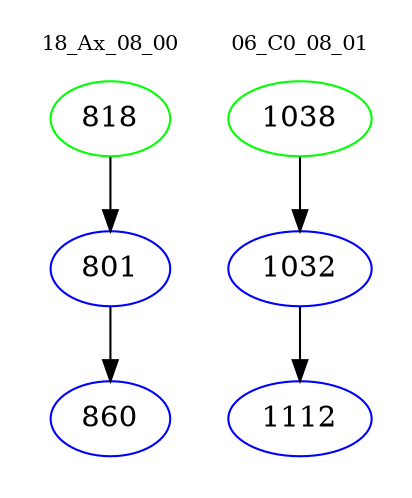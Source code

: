 digraph{
subgraph cluster_0 {
color = white
label = "18_Ax_08_00";
fontsize=10;
T0_818 [label="818", color="green"]
T0_818 -> T0_801 [color="black"]
T0_801 [label="801", color="blue"]
T0_801 -> T0_860 [color="black"]
T0_860 [label="860", color="blue"]
}
subgraph cluster_1 {
color = white
label = "06_C0_08_01";
fontsize=10;
T1_1038 [label="1038", color="green"]
T1_1038 -> T1_1032 [color="black"]
T1_1032 [label="1032", color="blue"]
T1_1032 -> T1_1112 [color="black"]
T1_1112 [label="1112", color="blue"]
}
}
